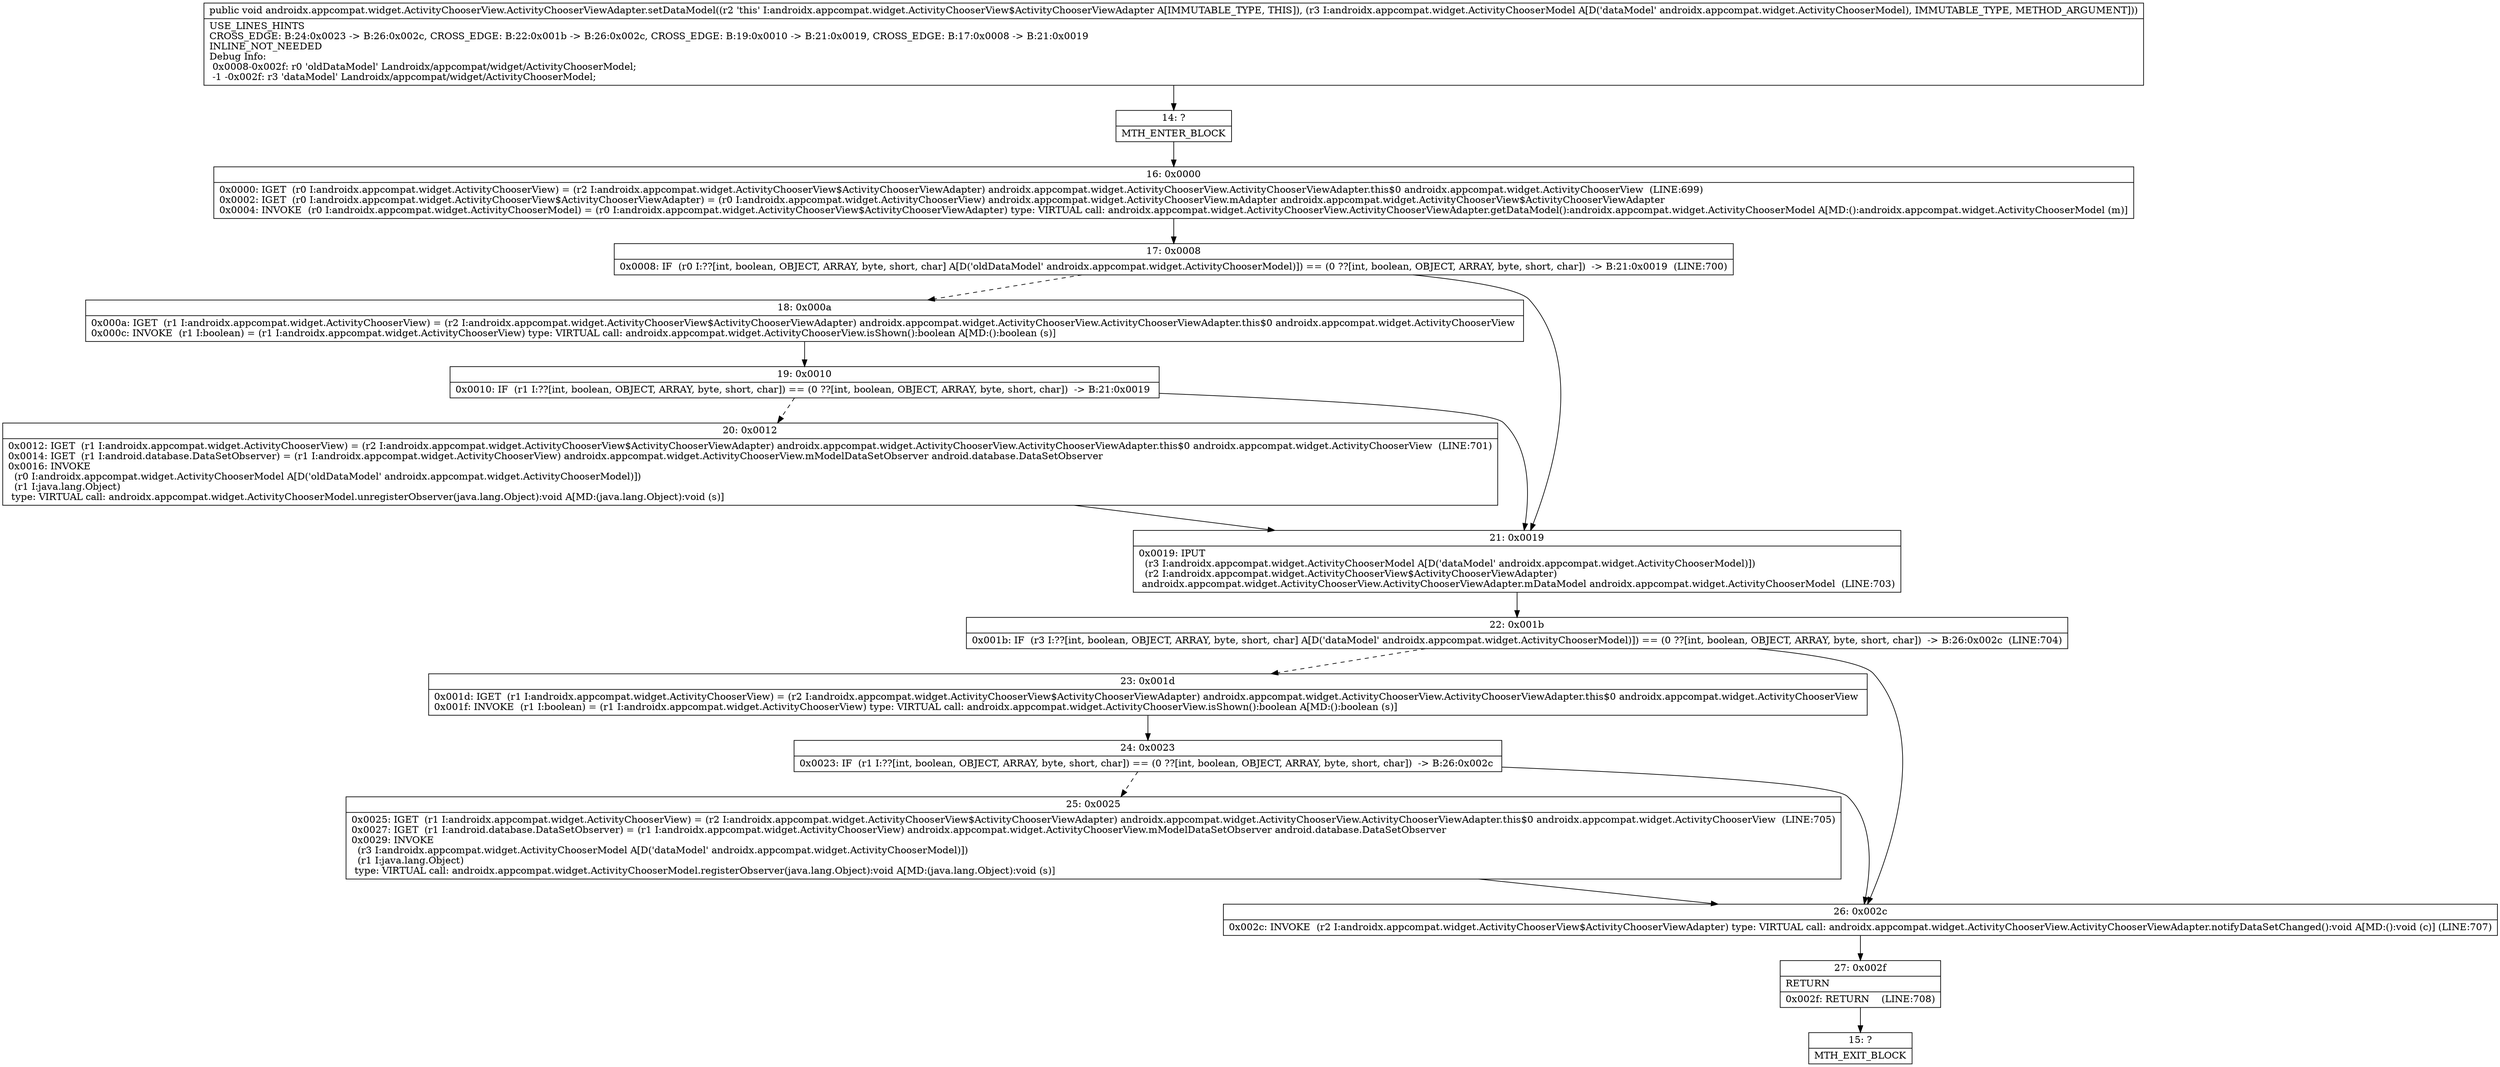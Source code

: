 digraph "CFG forandroidx.appcompat.widget.ActivityChooserView.ActivityChooserViewAdapter.setDataModel(Landroidx\/appcompat\/widget\/ActivityChooserModel;)V" {
Node_14 [shape=record,label="{14\:\ ?|MTH_ENTER_BLOCK\l}"];
Node_16 [shape=record,label="{16\:\ 0x0000|0x0000: IGET  (r0 I:androidx.appcompat.widget.ActivityChooserView) = (r2 I:androidx.appcompat.widget.ActivityChooserView$ActivityChooserViewAdapter) androidx.appcompat.widget.ActivityChooserView.ActivityChooserViewAdapter.this$0 androidx.appcompat.widget.ActivityChooserView  (LINE:699)\l0x0002: IGET  (r0 I:androidx.appcompat.widget.ActivityChooserView$ActivityChooserViewAdapter) = (r0 I:androidx.appcompat.widget.ActivityChooserView) androidx.appcompat.widget.ActivityChooserView.mAdapter androidx.appcompat.widget.ActivityChooserView$ActivityChooserViewAdapter \l0x0004: INVOKE  (r0 I:androidx.appcompat.widget.ActivityChooserModel) = (r0 I:androidx.appcompat.widget.ActivityChooserView$ActivityChooserViewAdapter) type: VIRTUAL call: androidx.appcompat.widget.ActivityChooserView.ActivityChooserViewAdapter.getDataModel():androidx.appcompat.widget.ActivityChooserModel A[MD:():androidx.appcompat.widget.ActivityChooserModel (m)]\l}"];
Node_17 [shape=record,label="{17\:\ 0x0008|0x0008: IF  (r0 I:??[int, boolean, OBJECT, ARRAY, byte, short, char] A[D('oldDataModel' androidx.appcompat.widget.ActivityChooserModel)]) == (0 ??[int, boolean, OBJECT, ARRAY, byte, short, char])  \-\> B:21:0x0019  (LINE:700)\l}"];
Node_18 [shape=record,label="{18\:\ 0x000a|0x000a: IGET  (r1 I:androidx.appcompat.widget.ActivityChooserView) = (r2 I:androidx.appcompat.widget.ActivityChooserView$ActivityChooserViewAdapter) androidx.appcompat.widget.ActivityChooserView.ActivityChooserViewAdapter.this$0 androidx.appcompat.widget.ActivityChooserView \l0x000c: INVOKE  (r1 I:boolean) = (r1 I:androidx.appcompat.widget.ActivityChooserView) type: VIRTUAL call: androidx.appcompat.widget.ActivityChooserView.isShown():boolean A[MD:():boolean (s)]\l}"];
Node_19 [shape=record,label="{19\:\ 0x0010|0x0010: IF  (r1 I:??[int, boolean, OBJECT, ARRAY, byte, short, char]) == (0 ??[int, boolean, OBJECT, ARRAY, byte, short, char])  \-\> B:21:0x0019 \l}"];
Node_20 [shape=record,label="{20\:\ 0x0012|0x0012: IGET  (r1 I:androidx.appcompat.widget.ActivityChooserView) = (r2 I:androidx.appcompat.widget.ActivityChooserView$ActivityChooserViewAdapter) androidx.appcompat.widget.ActivityChooserView.ActivityChooserViewAdapter.this$0 androidx.appcompat.widget.ActivityChooserView  (LINE:701)\l0x0014: IGET  (r1 I:android.database.DataSetObserver) = (r1 I:androidx.appcompat.widget.ActivityChooserView) androidx.appcompat.widget.ActivityChooserView.mModelDataSetObserver android.database.DataSetObserver \l0x0016: INVOKE  \l  (r0 I:androidx.appcompat.widget.ActivityChooserModel A[D('oldDataModel' androidx.appcompat.widget.ActivityChooserModel)])\l  (r1 I:java.lang.Object)\l type: VIRTUAL call: androidx.appcompat.widget.ActivityChooserModel.unregisterObserver(java.lang.Object):void A[MD:(java.lang.Object):void (s)]\l}"];
Node_21 [shape=record,label="{21\:\ 0x0019|0x0019: IPUT  \l  (r3 I:androidx.appcompat.widget.ActivityChooserModel A[D('dataModel' androidx.appcompat.widget.ActivityChooserModel)])\l  (r2 I:androidx.appcompat.widget.ActivityChooserView$ActivityChooserViewAdapter)\l androidx.appcompat.widget.ActivityChooserView.ActivityChooserViewAdapter.mDataModel androidx.appcompat.widget.ActivityChooserModel  (LINE:703)\l}"];
Node_22 [shape=record,label="{22\:\ 0x001b|0x001b: IF  (r3 I:??[int, boolean, OBJECT, ARRAY, byte, short, char] A[D('dataModel' androidx.appcompat.widget.ActivityChooserModel)]) == (0 ??[int, boolean, OBJECT, ARRAY, byte, short, char])  \-\> B:26:0x002c  (LINE:704)\l}"];
Node_23 [shape=record,label="{23\:\ 0x001d|0x001d: IGET  (r1 I:androidx.appcompat.widget.ActivityChooserView) = (r2 I:androidx.appcompat.widget.ActivityChooserView$ActivityChooserViewAdapter) androidx.appcompat.widget.ActivityChooserView.ActivityChooserViewAdapter.this$0 androidx.appcompat.widget.ActivityChooserView \l0x001f: INVOKE  (r1 I:boolean) = (r1 I:androidx.appcompat.widget.ActivityChooserView) type: VIRTUAL call: androidx.appcompat.widget.ActivityChooserView.isShown():boolean A[MD:():boolean (s)]\l}"];
Node_24 [shape=record,label="{24\:\ 0x0023|0x0023: IF  (r1 I:??[int, boolean, OBJECT, ARRAY, byte, short, char]) == (0 ??[int, boolean, OBJECT, ARRAY, byte, short, char])  \-\> B:26:0x002c \l}"];
Node_25 [shape=record,label="{25\:\ 0x0025|0x0025: IGET  (r1 I:androidx.appcompat.widget.ActivityChooserView) = (r2 I:androidx.appcompat.widget.ActivityChooserView$ActivityChooserViewAdapter) androidx.appcompat.widget.ActivityChooserView.ActivityChooserViewAdapter.this$0 androidx.appcompat.widget.ActivityChooserView  (LINE:705)\l0x0027: IGET  (r1 I:android.database.DataSetObserver) = (r1 I:androidx.appcompat.widget.ActivityChooserView) androidx.appcompat.widget.ActivityChooserView.mModelDataSetObserver android.database.DataSetObserver \l0x0029: INVOKE  \l  (r3 I:androidx.appcompat.widget.ActivityChooserModel A[D('dataModel' androidx.appcompat.widget.ActivityChooserModel)])\l  (r1 I:java.lang.Object)\l type: VIRTUAL call: androidx.appcompat.widget.ActivityChooserModel.registerObserver(java.lang.Object):void A[MD:(java.lang.Object):void (s)]\l}"];
Node_26 [shape=record,label="{26\:\ 0x002c|0x002c: INVOKE  (r2 I:androidx.appcompat.widget.ActivityChooserView$ActivityChooserViewAdapter) type: VIRTUAL call: androidx.appcompat.widget.ActivityChooserView.ActivityChooserViewAdapter.notifyDataSetChanged():void A[MD:():void (c)] (LINE:707)\l}"];
Node_27 [shape=record,label="{27\:\ 0x002f|RETURN\l|0x002f: RETURN    (LINE:708)\l}"];
Node_15 [shape=record,label="{15\:\ ?|MTH_EXIT_BLOCK\l}"];
MethodNode[shape=record,label="{public void androidx.appcompat.widget.ActivityChooserView.ActivityChooserViewAdapter.setDataModel((r2 'this' I:androidx.appcompat.widget.ActivityChooserView$ActivityChooserViewAdapter A[IMMUTABLE_TYPE, THIS]), (r3 I:androidx.appcompat.widget.ActivityChooserModel A[D('dataModel' androidx.appcompat.widget.ActivityChooserModel), IMMUTABLE_TYPE, METHOD_ARGUMENT]))  | USE_LINES_HINTS\lCROSS_EDGE: B:24:0x0023 \-\> B:26:0x002c, CROSS_EDGE: B:22:0x001b \-\> B:26:0x002c, CROSS_EDGE: B:19:0x0010 \-\> B:21:0x0019, CROSS_EDGE: B:17:0x0008 \-\> B:21:0x0019\lINLINE_NOT_NEEDED\lDebug Info:\l  0x0008\-0x002f: r0 'oldDataModel' Landroidx\/appcompat\/widget\/ActivityChooserModel;\l  \-1 \-0x002f: r3 'dataModel' Landroidx\/appcompat\/widget\/ActivityChooserModel;\l}"];
MethodNode -> Node_14;Node_14 -> Node_16;
Node_16 -> Node_17;
Node_17 -> Node_18[style=dashed];
Node_17 -> Node_21;
Node_18 -> Node_19;
Node_19 -> Node_20[style=dashed];
Node_19 -> Node_21;
Node_20 -> Node_21;
Node_21 -> Node_22;
Node_22 -> Node_23[style=dashed];
Node_22 -> Node_26;
Node_23 -> Node_24;
Node_24 -> Node_25[style=dashed];
Node_24 -> Node_26;
Node_25 -> Node_26;
Node_26 -> Node_27;
Node_27 -> Node_15;
}

